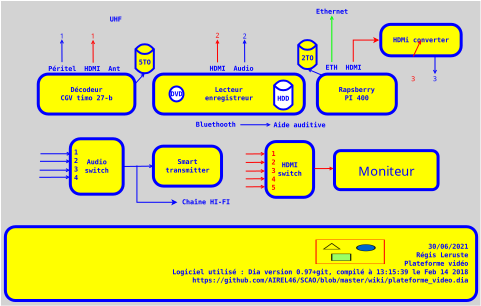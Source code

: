 <?xml version="1.0" encoding="UTF-8"?>
<dia:diagram xmlns:dia="http://www.lysator.liu.se/~alla/dia/">
  <dia:layer name="Arrière-plan" visible="true" connectable="true" active="true">
    <dia:object type="Standard - Box" version="0" id="O0">
      <dia:attribute name="obj_pos">
        <dia:point val="24.15,0.1"/>
      </dia:attribute>
      <dia:attribute name="obj_bb">
        <dia:rectangle val="24.1,0.05;48.071,15.283"/>
      </dia:attribute>
      <dia:attribute name="elem_corner">
        <dia:point val="24.15,0.1"/>
      </dia:attribute>
      <dia:attribute name="elem_width">
        <dia:real val="23.871"/>
      </dia:attribute>
      <dia:attribute name="elem_height">
        <dia:real val="15.133"/>
      </dia:attribute>
      <dia:attribute name="border_color">
        <dia:color val="#d3d3d3ff"/>
      </dia:attribute>
      <dia:attribute name="inner_color">
        <dia:color val="#d3d3d3ff"/>
      </dia:attribute>
      <dia:attribute name="show_background">
        <dia:boolean val="true"/>
      </dia:attribute>
    </dia:object>
    <dia:object type="Flowchart - Box" version="0" id="O1">
      <dia:attribute name="obj_pos">
        <dia:point val="31.732,3.704"/>
      </dia:attribute>
      <dia:attribute name="obj_bb">
        <dia:rectangle val="31.657,3.629;39.34,5.775"/>
      </dia:attribute>
      <dia:attribute name="elem_corner">
        <dia:point val="31.732,3.704"/>
      </dia:attribute>
      <dia:attribute name="elem_width">
        <dia:real val="7.533"/>
      </dia:attribute>
      <dia:attribute name="elem_height">
        <dia:real val="1.997"/>
      </dia:attribute>
      <dia:attribute name="border_width">
        <dia:real val="0.15"/>
      </dia:attribute>
      <dia:attribute name="border_color">
        <dia:color val="#0000ffff"/>
      </dia:attribute>
      <dia:attribute name="inner_color">
        <dia:color val="#ffff00ff"/>
      </dia:attribute>
      <dia:attribute name="show_background">
        <dia:boolean val="true"/>
      </dia:attribute>
      <dia:attribute name="corner_radius">
        <dia:real val="0.5"/>
      </dia:attribute>
      <dia:attribute name="padding">
        <dia:real val="0.5"/>
      </dia:attribute>
      <dia:attribute name="text">
        <dia:composite type="text">
          <dia:attribute name="string">
            <dia:string>#Lecteur
enregistreur#</dia:string>
          </dia:attribute>
          <dia:attribute name="font">
            <dia:font family="monospace" style="80" name="Courier-Bold"/>
          </dia:attribute>
          <dia:attribute name="height">
            <dia:real val="0.423"/>
          </dia:attribute>
          <dia:attribute name="pos">
            <dia:point val="35.498,4.594"/>
          </dia:attribute>
          <dia:attribute name="color">
            <dia:color val="#0000ffff"/>
          </dia:attribute>
          <dia:attribute name="alignment">
            <dia:enum val="1"/>
          </dia:attribute>
        </dia:composite>
      </dia:attribute>
    </dia:object>
    <dia:object type="Flowchart - Box" version="0" id="O2">
      <dia:attribute name="obj_pos">
        <dia:point val="39.92,3.704"/>
      </dia:attribute>
      <dia:attribute name="obj_bb">
        <dia:rectangle val="39.845,3.629;43.94,5.775"/>
      </dia:attribute>
      <dia:attribute name="elem_corner">
        <dia:point val="39.92,3.704"/>
      </dia:attribute>
      <dia:attribute name="elem_width">
        <dia:real val="3.945"/>
      </dia:attribute>
      <dia:attribute name="elem_height">
        <dia:real val="1.997"/>
      </dia:attribute>
      <dia:attribute name="border_width">
        <dia:real val="0.15"/>
      </dia:attribute>
      <dia:attribute name="border_color">
        <dia:color val="#0000ffff"/>
      </dia:attribute>
      <dia:attribute name="inner_color">
        <dia:color val="#ffff00ff"/>
      </dia:attribute>
      <dia:attribute name="show_background">
        <dia:boolean val="true"/>
      </dia:attribute>
      <dia:attribute name="corner_radius">
        <dia:real val="0.5"/>
      </dia:attribute>
      <dia:attribute name="padding">
        <dia:real val="0.5"/>
      </dia:attribute>
      <dia:attribute name="text">
        <dia:composite type="text">
          <dia:attribute name="string">
            <dia:string>#Rapsberry
PI 400#</dia:string>
          </dia:attribute>
          <dia:attribute name="font">
            <dia:font family="monospace" style="80" name="Courier-Bold"/>
          </dia:attribute>
          <dia:attribute name="height">
            <dia:real val="0.423"/>
          </dia:attribute>
          <dia:attribute name="pos">
            <dia:point val="41.893,4.594"/>
          </dia:attribute>
          <dia:attribute name="color">
            <dia:color val="#0000ffff"/>
          </dia:attribute>
          <dia:attribute name="alignment">
            <dia:enum val="1"/>
          </dia:attribute>
        </dia:composite>
      </dia:attribute>
    </dia:object>
    <dia:object type="Flowchart - Box" version="0" id="O3">
      <dia:attribute name="obj_pos">
        <dia:point val="25.963,3.704"/>
      </dia:attribute>
      <dia:attribute name="obj_bb">
        <dia:rectangle val="25.888,3.629;30.869,5.775"/>
      </dia:attribute>
      <dia:attribute name="elem_corner">
        <dia:point val="25.963,3.704"/>
      </dia:attribute>
      <dia:attribute name="elem_width">
        <dia:real val="4.831"/>
      </dia:attribute>
      <dia:attribute name="elem_height">
        <dia:real val="1.997"/>
      </dia:attribute>
      <dia:attribute name="border_width">
        <dia:real val="0.15"/>
      </dia:attribute>
      <dia:attribute name="border_color">
        <dia:color val="#0000ffff"/>
      </dia:attribute>
      <dia:attribute name="inner_color">
        <dia:color val="#ffff00ff"/>
      </dia:attribute>
      <dia:attribute name="show_background">
        <dia:boolean val="true"/>
      </dia:attribute>
      <dia:attribute name="corner_radius">
        <dia:real val="0.5"/>
      </dia:attribute>
      <dia:attribute name="padding">
        <dia:real val="0.5"/>
      </dia:attribute>
      <dia:attribute name="text">
        <dia:composite type="text">
          <dia:attribute name="string">
            <dia:string>#Décodeur
CGV timo 27-b#</dia:string>
          </dia:attribute>
          <dia:attribute name="font">
            <dia:font family="monospace" style="80" name="Courier-Bold"/>
          </dia:attribute>
          <dia:attribute name="height">
            <dia:real val="0.423"/>
          </dia:attribute>
          <dia:attribute name="pos">
            <dia:point val="28.379,4.594"/>
          </dia:attribute>
          <dia:attribute name="color">
            <dia:color val="#0000ffff"/>
          </dia:attribute>
          <dia:attribute name="alignment">
            <dia:enum val="1"/>
          </dia:attribute>
        </dia:composite>
      </dia:attribute>
    </dia:object>
    <dia:object type="Flowchart - Box" version="0" id="O4">
      <dia:attribute name="obj_pos">
        <dia:point val="27.566,6.939"/>
      </dia:attribute>
      <dia:attribute name="obj_bb">
        <dia:rectangle val="27.491,6.864;30.283,9.783"/>
      </dia:attribute>
      <dia:attribute name="elem_corner">
        <dia:point val="27.566,6.939"/>
      </dia:attribute>
      <dia:attribute name="elem_width">
        <dia:real val="2.642"/>
      </dia:attribute>
      <dia:attribute name="elem_height">
        <dia:real val="2.769"/>
      </dia:attribute>
      <dia:attribute name="border_width">
        <dia:real val="0.15"/>
      </dia:attribute>
      <dia:attribute name="border_color">
        <dia:color val="#0000ffff"/>
      </dia:attribute>
      <dia:attribute name="inner_color">
        <dia:color val="#ffff00ff"/>
      </dia:attribute>
      <dia:attribute name="show_background">
        <dia:boolean val="true"/>
      </dia:attribute>
      <dia:attribute name="corner_radius">
        <dia:real val="0.5"/>
      </dia:attribute>
      <dia:attribute name="padding">
        <dia:real val="0.5"/>
      </dia:attribute>
      <dia:attribute name="text">
        <dia:composite type="text">
          <dia:attribute name="string">
            <dia:string>#Audio
switch#</dia:string>
          </dia:attribute>
          <dia:attribute name="font">
            <dia:font family="monospace" style="80" name="Courier-Bold"/>
          </dia:attribute>
          <dia:attribute name="height">
            <dia:real val="0.423"/>
          </dia:attribute>
          <dia:attribute name="pos">
            <dia:point val="28.887,8.215"/>
          </dia:attribute>
          <dia:attribute name="color">
            <dia:color val="#0000ffff"/>
          </dia:attribute>
          <dia:attribute name="alignment">
            <dia:enum val="1"/>
          </dia:attribute>
        </dia:composite>
      </dia:attribute>
    </dia:object>
    <dia:object type="Standard - Text" version="1" id="O5">
      <dia:attribute name="obj_pos">
        <dia:point val="27.753,7.727"/>
      </dia:attribute>
      <dia:attribute name="obj_bb">
        <dia:rectangle val="27.753,7.412;27.958,9.077"/>
      </dia:attribute>
      <dia:attribute name="text">
        <dia:composite type="text">
          <dia:attribute name="string">
            <dia:string>#1
2
3
4#</dia:string>
          </dia:attribute>
          <dia:attribute name="font">
            <dia:font family="monospace" style="80" name="Courier-Bold"/>
          </dia:attribute>
          <dia:attribute name="height">
            <dia:real val="0.423"/>
          </dia:attribute>
          <dia:attribute name="pos">
            <dia:point val="27.753,7.727"/>
          </dia:attribute>
          <dia:attribute name="color">
            <dia:color val="#0000ffff"/>
          </dia:attribute>
          <dia:attribute name="alignment">
            <dia:enum val="0"/>
          </dia:attribute>
        </dia:composite>
      </dia:attribute>
      <dia:attribute name="valign">
        <dia:enum val="3"/>
      </dia:attribute>
    </dia:object>
    <dia:object type="Flowchart - Box" version="0" id="O6">
      <dia:attribute name="obj_pos">
        <dia:point val="37.349,7.079"/>
      </dia:attribute>
      <dia:attribute name="obj_bb">
        <dia:rectangle val="37.273,7.004;39.803,9.941"/>
      </dia:attribute>
      <dia:attribute name="elem_corner">
        <dia:point val="37.349,7.079"/>
      </dia:attribute>
      <dia:attribute name="elem_width">
        <dia:real val="2.38"/>
      </dia:attribute>
      <dia:attribute name="elem_height">
        <dia:real val="2.787"/>
      </dia:attribute>
      <dia:attribute name="border_width">
        <dia:real val="0.15"/>
      </dia:attribute>
      <dia:attribute name="border_color">
        <dia:color val="#0000ffff"/>
      </dia:attribute>
      <dia:attribute name="inner_color">
        <dia:color val="#ffff00ff"/>
      </dia:attribute>
      <dia:attribute name="show_background">
        <dia:boolean val="true"/>
      </dia:attribute>
      <dia:attribute name="corner_radius">
        <dia:real val="0.5"/>
      </dia:attribute>
      <dia:attribute name="padding">
        <dia:real val="0.5"/>
      </dia:attribute>
      <dia:attribute name="text">
        <dia:composite type="text">
          <dia:attribute name="string">
            <dia:string>#HDMI
switch#</dia:string>
          </dia:attribute>
          <dia:attribute name="font">
            <dia:font family="monospace" style="80" name="Courier-Bold"/>
          </dia:attribute>
          <dia:attribute name="height">
            <dia:real val="0.423"/>
          </dia:attribute>
          <dia:attribute name="pos">
            <dia:point val="38.538,8.364"/>
          </dia:attribute>
          <dia:attribute name="color">
            <dia:color val="#0000ffff"/>
          </dia:attribute>
          <dia:attribute name="alignment">
            <dia:enum val="1"/>
          </dia:attribute>
        </dia:composite>
      </dia:attribute>
    </dia:object>
    <dia:object type="Standard - Line" version="0" id="O7">
      <dia:attribute name="obj_pos">
        <dia:point val="36.337,8.122"/>
      </dia:attribute>
      <dia:attribute name="obj_bb">
        <dia:rectangle val="36.312,8.003;37.323,8.234"/>
      </dia:attribute>
      <dia:attribute name="conn_endpoints">
        <dia:point val="36.337,8.122"/>
        <dia:point val="37.298,8.117"/>
      </dia:attribute>
      <dia:attribute name="numcp">
        <dia:int val="1"/>
      </dia:attribute>
      <dia:attribute name="line_color">
        <dia:color val="#ff0000ff"/>
      </dia:attribute>
      <dia:attribute name="line_width">
        <dia:real val="0.05"/>
      </dia:attribute>
      <dia:attribute name="end_arrow">
        <dia:enum val="1"/>
      </dia:attribute>
      <dia:attribute name="end_arrow_length">
        <dia:real val="0.15"/>
      </dia:attribute>
      <dia:attribute name="end_arrow_width">
        <dia:real val="0.15"/>
      </dia:attribute>
    </dia:object>
    <dia:object type="Standard - Text" version="1" id="O8">
      <dia:attribute name="obj_pos">
        <dia:point val="37.624,7.8"/>
      </dia:attribute>
      <dia:attribute name="obj_bb">
        <dia:rectangle val="37.624,7.485;37.829,9.573"/>
      </dia:attribute>
      <dia:attribute name="text">
        <dia:composite type="text">
          <dia:attribute name="string">
            <dia:string>#1
2
3
4
5#</dia:string>
          </dia:attribute>
          <dia:attribute name="font">
            <dia:font family="monospace" style="80" name="Courier-Bold"/>
          </dia:attribute>
          <dia:attribute name="height">
            <dia:real val="0.423"/>
          </dia:attribute>
          <dia:attribute name="pos">
            <dia:point val="37.624,7.8"/>
          </dia:attribute>
          <dia:attribute name="color">
            <dia:color val="#ff0000ff"/>
          </dia:attribute>
          <dia:attribute name="alignment">
            <dia:enum val="0"/>
          </dia:attribute>
        </dia:composite>
      </dia:attribute>
      <dia:attribute name="valign">
        <dia:enum val="3"/>
      </dia:attribute>
    </dia:object>
    <dia:object type="Flowchart - Magnetic Disk" version="1" id="O9">
      <dia:attribute name="obj_pos">
        <dia:point val="30.827,2.215"/>
      </dia:attribute>
      <dia:attribute name="obj_bb">
        <dia:rectangle val="30.727,2.115;31.842,3.762"/>
      </dia:attribute>
      <dia:attribute name="meta">
        <dia:composite type="dict"/>
      </dia:attribute>
      <dia:attribute name="elem_corner">
        <dia:point val="30.827,2.215"/>
      </dia:attribute>
      <dia:attribute name="elem_width">
        <dia:real val="0.915"/>
      </dia:attribute>
      <dia:attribute name="elem_height">
        <dia:real val="1.447"/>
      </dia:attribute>
      <dia:attribute name="line_width">
        <dia:real val="0.1"/>
      </dia:attribute>
      <dia:attribute name="line_colour">
        <dia:color val="#0000ffff"/>
      </dia:attribute>
      <dia:attribute name="fill_colour">
        <dia:color val="#ffff00ff"/>
      </dia:attribute>
      <dia:attribute name="show_background">
        <dia:boolean val="true"/>
      </dia:attribute>
      <dia:attribute name="line_style">
        <dia:enum val="0"/>
        <dia:real val="1"/>
      </dia:attribute>
      <dia:attribute name="padding">
        <dia:real val="0.1"/>
      </dia:attribute>
      <dia:attribute name="text">
        <dia:composite type="text">
          <dia:attribute name="string">
            <dia:string>#5TO#</dia:string>
          </dia:attribute>
          <dia:attribute name="font">
            <dia:font family="monospace" style="80" name="Courier-Bold"/>
          </dia:attribute>
          <dia:attribute name="height">
            <dia:real val="0.423"/>
          </dia:attribute>
          <dia:attribute name="pos">
            <dia:point val="31.284,3.165"/>
          </dia:attribute>
          <dia:attribute name="color">
            <dia:color val="#0000ffff"/>
          </dia:attribute>
          <dia:attribute name="alignment">
            <dia:enum val="1"/>
          </dia:attribute>
        </dia:composite>
      </dia:attribute>
      <dia:attribute name="text_fitting">
        <dia:enum val="1"/>
      </dia:attribute>
      <dia:attribute name="flip_horizontal">
        <dia:boolean val="false"/>
      </dia:attribute>
      <dia:attribute name="flip_vertical">
        <dia:boolean val="false"/>
      </dia:attribute>
      <dia:attribute name="subscale">
        <dia:real val="1"/>
      </dia:attribute>
    </dia:object>
    <dia:object type="Standard - Line" version="0" id="O10">
      <dia:attribute name="obj_pos">
        <dia:point val="36.337,7.699"/>
      </dia:attribute>
      <dia:attribute name="obj_bb">
        <dia:rectangle val="36.312,7.579;37.323,7.81"/>
      </dia:attribute>
      <dia:attribute name="conn_endpoints">
        <dia:point val="36.337,7.699"/>
        <dia:point val="37.298,7.693"/>
      </dia:attribute>
      <dia:attribute name="numcp">
        <dia:int val="1"/>
      </dia:attribute>
      <dia:attribute name="line_color">
        <dia:color val="#ff0000ff"/>
      </dia:attribute>
      <dia:attribute name="line_width">
        <dia:real val="0.05"/>
      </dia:attribute>
      <dia:attribute name="end_arrow">
        <dia:enum val="1"/>
      </dia:attribute>
      <dia:attribute name="end_arrow_length">
        <dia:real val="0.15"/>
      </dia:attribute>
      <dia:attribute name="end_arrow_width">
        <dia:real val="0.15"/>
      </dia:attribute>
    </dia:object>
    <dia:object type="Standard - Line" version="0" id="O11">
      <dia:attribute name="obj_pos">
        <dia:point val="36.337,8.556"/>
      </dia:attribute>
      <dia:attribute name="obj_bb">
        <dia:rectangle val="36.312,8.437;37.323,8.668"/>
      </dia:attribute>
      <dia:attribute name="conn_endpoints">
        <dia:point val="36.337,8.556"/>
        <dia:point val="37.298,8.551"/>
      </dia:attribute>
      <dia:attribute name="numcp">
        <dia:int val="1"/>
      </dia:attribute>
      <dia:attribute name="line_color">
        <dia:color val="#ff0000ff"/>
      </dia:attribute>
      <dia:attribute name="line_width">
        <dia:real val="0.05"/>
      </dia:attribute>
      <dia:attribute name="end_arrow">
        <dia:enum val="1"/>
      </dia:attribute>
      <dia:attribute name="end_arrow_length">
        <dia:real val="0.15"/>
      </dia:attribute>
      <dia:attribute name="end_arrow_width">
        <dia:real val="0.15"/>
      </dia:attribute>
    </dia:object>
    <dia:object type="Standard - Line" version="0" id="O12">
      <dia:attribute name="obj_pos">
        <dia:point val="36.337,8.942"/>
      </dia:attribute>
      <dia:attribute name="obj_bb">
        <dia:rectangle val="36.312,8.823;37.323,9.054"/>
      </dia:attribute>
      <dia:attribute name="conn_endpoints">
        <dia:point val="36.337,8.942"/>
        <dia:point val="37.298,8.937"/>
      </dia:attribute>
      <dia:attribute name="numcp">
        <dia:int val="1"/>
      </dia:attribute>
      <dia:attribute name="line_color">
        <dia:color val="#ff0000ff"/>
      </dia:attribute>
      <dia:attribute name="line_width">
        <dia:real val="0.05"/>
      </dia:attribute>
      <dia:attribute name="end_arrow">
        <dia:enum val="1"/>
      </dia:attribute>
      <dia:attribute name="end_arrow_length">
        <dia:real val="0.15"/>
      </dia:attribute>
      <dia:attribute name="end_arrow_width">
        <dia:real val="0.15"/>
      </dia:attribute>
    </dia:object>
    <dia:object type="Standard - Line" version="0" id="O13">
      <dia:attribute name="obj_pos">
        <dia:point val="36.337,9.342"/>
      </dia:attribute>
      <dia:attribute name="obj_bb">
        <dia:rectangle val="36.312,9.223;37.323,9.454"/>
      </dia:attribute>
      <dia:attribute name="conn_endpoints">
        <dia:point val="36.337,9.342"/>
        <dia:point val="37.298,9.337"/>
      </dia:attribute>
      <dia:attribute name="numcp">
        <dia:int val="1"/>
      </dia:attribute>
      <dia:attribute name="line_color">
        <dia:color val="#ff0000ff"/>
      </dia:attribute>
      <dia:attribute name="line_width">
        <dia:real val="0.05"/>
      </dia:attribute>
      <dia:attribute name="end_arrow">
        <dia:enum val="1"/>
      </dia:attribute>
      <dia:attribute name="end_arrow_length">
        <dia:real val="0.15"/>
      </dia:attribute>
      <dia:attribute name="end_arrow_width">
        <dia:real val="0.15"/>
      </dia:attribute>
    </dia:object>
    <dia:object type="Standard - Text" version="1" id="O14">
      <dia:attribute name="obj_pos">
        <dia:point val="26.464,3.549"/>
      </dia:attribute>
      <dia:attribute name="obj_bb">
        <dia:rectangle val="26.464,3.234;30.154,3.629"/>
      </dia:attribute>
      <dia:attribute name="text">
        <dia:composite type="text">
          <dia:attribute name="string">
            <dia:string>#Péritel  HDMI  Ant#</dia:string>
          </dia:attribute>
          <dia:attribute name="font">
            <dia:font family="monospace" style="80" name="Courier-Bold"/>
          </dia:attribute>
          <dia:attribute name="height">
            <dia:real val="0.423"/>
          </dia:attribute>
          <dia:attribute name="pos">
            <dia:point val="26.464,3.549"/>
          </dia:attribute>
          <dia:attribute name="color">
            <dia:color val="#0000ffff"/>
          </dia:attribute>
          <dia:attribute name="alignment">
            <dia:enum val="0"/>
          </dia:attribute>
        </dia:composite>
      </dia:attribute>
      <dia:attribute name="valign">
        <dia:enum val="3"/>
      </dia:attribute>
    </dia:object>
    <dia:object type="Electronic - antenna" version="1" id="O15">
      <dia:attribute name="obj_pos">
        <dia:point val="29.378,1.262"/>
      </dia:attribute>
      <dia:attribute name="obj_bb">
        <dia:rectangle val="29.336,1.234;30.308,3.262"/>
      </dia:attribute>
      <dia:attribute name="meta">
        <dia:composite type="dict"/>
      </dia:attribute>
      <dia:attribute name="elem_corner">
        <dia:point val="29.378,1.262"/>
      </dia:attribute>
      <dia:attribute name="elem_width">
        <dia:real val="0.889"/>
      </dia:attribute>
      <dia:attribute name="elem_height">
        <dia:real val="2.0"/>
      </dia:attribute>
      <dia:attribute name="line_width">
        <dia:real val="0.05"/>
      </dia:attribute>
      <dia:attribute name="line_colour">
        <dia:color val="#0000ffff"/>
      </dia:attribute>
      <dia:attribute name="fill_colour">
        <dia:color val="#ffffffff"/>
      </dia:attribute>
      <dia:attribute name="show_background">
        <dia:boolean val="true"/>
      </dia:attribute>
      <dia:attribute name="line_style">
        <dia:enum val="0"/>
        <dia:real val="1"/>
      </dia:attribute>
      <dia:attribute name="flip_horizontal">
        <dia:boolean val="false"/>
      </dia:attribute>
      <dia:attribute name="flip_vertical">
        <dia:boolean val="false"/>
      </dia:attribute>
      <dia:attribute name="subscale">
        <dia:real val="1"/>
      </dia:attribute>
    </dia:object>
    <dia:object type="Standard - Line" version="0" id="O16">
      <dia:attribute name="obj_pos">
        <dia:point val="28.708,3.134"/>
      </dia:attribute>
      <dia:attribute name="obj_bb">
        <dia:rectangle val="28.588,1.966;28.819,3.159"/>
      </dia:attribute>
      <dia:attribute name="conn_endpoints">
        <dia:point val="28.708,3.134"/>
        <dia:point val="28.702,1.991"/>
      </dia:attribute>
      <dia:attribute name="numcp">
        <dia:int val="1"/>
      </dia:attribute>
      <dia:attribute name="line_color">
        <dia:color val="#ff0000ff"/>
      </dia:attribute>
      <dia:attribute name="line_width">
        <dia:real val="0.05"/>
      </dia:attribute>
      <dia:attribute name="end_arrow">
        <dia:enum val="1"/>
      </dia:attribute>
      <dia:attribute name="end_arrow_length">
        <dia:real val="0.15"/>
      </dia:attribute>
      <dia:attribute name="end_arrow_width">
        <dia:real val="0.15"/>
      </dia:attribute>
    </dia:object>
    <dia:object type="Standard - Line" version="0" id="O17">
      <dia:attribute name="obj_pos">
        <dia:point val="27.15,3.106"/>
      </dia:attribute>
      <dia:attribute name="obj_bb">
        <dia:rectangle val="27.03,1.937;27.261,3.131"/>
      </dia:attribute>
      <dia:attribute name="conn_endpoints">
        <dia:point val="27.15,3.106"/>
        <dia:point val="27.144,1.962"/>
      </dia:attribute>
      <dia:attribute name="numcp">
        <dia:int val="1"/>
      </dia:attribute>
      <dia:attribute name="line_color">
        <dia:color val="#0000ffff"/>
      </dia:attribute>
      <dia:attribute name="line_width">
        <dia:real val="0.05"/>
      </dia:attribute>
      <dia:attribute name="end_arrow">
        <dia:enum val="1"/>
      </dia:attribute>
      <dia:attribute name="end_arrow_length">
        <dia:real val="0.15"/>
      </dia:attribute>
      <dia:attribute name="end_arrow_width">
        <dia:real val="0.15"/>
      </dia:attribute>
    </dia:object>
    <dia:object type="Standard - Text" version="1" id="O18">
      <dia:attribute name="obj_pos">
        <dia:point val="27.05,1.92"/>
      </dia:attribute>
      <dia:attribute name="obj_bb">
        <dia:rectangle val="27.05,1.605;27.265,2"/>
      </dia:attribute>
      <dia:attribute name="text">
        <dia:composite type="text">
          <dia:attribute name="string">
            <dia:string>#1#</dia:string>
          </dia:attribute>
          <dia:attribute name="font">
            <dia:font family="sans" style="0" name="Helvetica"/>
          </dia:attribute>
          <dia:attribute name="height">
            <dia:real val="0.423"/>
          </dia:attribute>
          <dia:attribute name="pos">
            <dia:point val="27.05,1.92"/>
          </dia:attribute>
          <dia:attribute name="color">
            <dia:color val="#0000ffff"/>
          </dia:attribute>
          <dia:attribute name="alignment">
            <dia:enum val="0"/>
          </dia:attribute>
        </dia:composite>
      </dia:attribute>
      <dia:attribute name="valign">
        <dia:enum val="3"/>
      </dia:attribute>
    </dia:object>
    <dia:object type="Standard - Text" version="1" id="O19">
      <dia:attribute name="obj_pos">
        <dia:point val="28.602,1.92"/>
      </dia:attribute>
      <dia:attribute name="obj_bb">
        <dia:rectangle val="28.602,1.605;28.817,2"/>
      </dia:attribute>
      <dia:attribute name="text">
        <dia:composite type="text">
          <dia:attribute name="string">
            <dia:string>#1#</dia:string>
          </dia:attribute>
          <dia:attribute name="font">
            <dia:font family="sans" style="0" name="Helvetica"/>
          </dia:attribute>
          <dia:attribute name="height">
            <dia:real val="0.423"/>
          </dia:attribute>
          <dia:attribute name="pos">
            <dia:point val="28.602,1.92"/>
          </dia:attribute>
          <dia:attribute name="color">
            <dia:color val="#ff0000ff"/>
          </dia:attribute>
          <dia:attribute name="alignment">
            <dia:enum val="0"/>
          </dia:attribute>
        </dia:composite>
      </dia:attribute>
      <dia:attribute name="valign">
        <dia:enum val="3"/>
      </dia:attribute>
    </dia:object>
    <dia:object type="Standard - Line" version="0" id="O20">
      <dia:attribute name="obj_pos">
        <dia:point val="30.794,4.203"/>
      </dia:attribute>
      <dia:attribute name="obj_bb">
        <dia:rectangle val="30.759,3.626;31.32,4.238"/>
      </dia:attribute>
      <dia:attribute name="conn_endpoints">
        <dia:point val="30.794,4.203"/>
        <dia:point val="31.284,3.662"/>
      </dia:attribute>
      <dia:attribute name="numcp">
        <dia:int val="1"/>
      </dia:attribute>
      <dia:attribute name="line_color">
        <dia:color val="#0000ffff"/>
      </dia:attribute>
      <dia:attribute name="line_width">
        <dia:real val="0.05"/>
      </dia:attribute>
      <dia:attribute name="end_arrow">
        <dia:enum val="1"/>
      </dia:attribute>
      <dia:attribute name="end_arrow_length">
        <dia:real val="0.15"/>
      </dia:attribute>
      <dia:attribute name="end_arrow_width">
        <dia:real val="0.15"/>
      </dia:attribute>
      <dia:connections>
        <dia:connection handle="0" to="O3" connection="6"/>
        <dia:connection handle="1" to="O9" connection="14"/>
      </dia:connections>
    </dia:object>
    <dia:object type="Standard - Text" version="1" id="O21">
      <dia:attribute name="obj_pos">
        <dia:point val="34.527,3.534"/>
      </dia:attribute>
      <dia:attribute name="obj_bb">
        <dia:rectangle val="34.527,3.219;36.782,3.614"/>
      </dia:attribute>
      <dia:attribute name="text">
        <dia:composite type="text">
          <dia:attribute name="string">
            <dia:string>#HDMI  Audio#</dia:string>
          </dia:attribute>
          <dia:attribute name="font">
            <dia:font family="monospace" style="80" name="Courier-Bold"/>
          </dia:attribute>
          <dia:attribute name="height">
            <dia:real val="0.423"/>
          </dia:attribute>
          <dia:attribute name="pos">
            <dia:point val="34.527,3.534"/>
          </dia:attribute>
          <dia:attribute name="color">
            <dia:color val="#0000ffff"/>
          </dia:attribute>
          <dia:attribute name="alignment">
            <dia:enum val="0"/>
          </dia:attribute>
        </dia:composite>
      </dia:attribute>
      <dia:attribute name="valign">
        <dia:enum val="3"/>
      </dia:attribute>
    </dia:object>
    <dia:object type="Standard - Line" version="0" id="O22">
      <dia:attribute name="obj_pos">
        <dia:point val="34.927,3.117"/>
      </dia:attribute>
      <dia:attribute name="obj_bb">
        <dia:rectangle val="34.807,1.948;35.038,3.142"/>
      </dia:attribute>
      <dia:attribute name="conn_endpoints">
        <dia:point val="34.927,3.117"/>
        <dia:point val="34.921,1.973"/>
      </dia:attribute>
      <dia:attribute name="numcp">
        <dia:int val="1"/>
      </dia:attribute>
      <dia:attribute name="line_color">
        <dia:color val="#ff0000ff"/>
      </dia:attribute>
      <dia:attribute name="line_width">
        <dia:real val="0.05"/>
      </dia:attribute>
      <dia:attribute name="end_arrow">
        <dia:enum val="1"/>
      </dia:attribute>
      <dia:attribute name="end_arrow_length">
        <dia:real val="0.15"/>
      </dia:attribute>
      <dia:attribute name="end_arrow_width">
        <dia:real val="0.15"/>
      </dia:attribute>
    </dia:object>
    <dia:object type="Standard - Line" version="0" id="O23">
      <dia:attribute name="obj_pos">
        <dia:point val="36.285,3.117"/>
      </dia:attribute>
      <dia:attribute name="obj_bb">
        <dia:rectangle val="36.165,1.948;36.396,3.142"/>
      </dia:attribute>
      <dia:attribute name="conn_endpoints">
        <dia:point val="36.285,3.117"/>
        <dia:point val="36.279,1.973"/>
      </dia:attribute>
      <dia:attribute name="numcp">
        <dia:int val="1"/>
      </dia:attribute>
      <dia:attribute name="line_color">
        <dia:color val="#0000ffff"/>
      </dia:attribute>
      <dia:attribute name="line_width">
        <dia:real val="0.05"/>
      </dia:attribute>
      <dia:attribute name="end_arrow">
        <dia:enum val="1"/>
      </dia:attribute>
      <dia:attribute name="end_arrow_length">
        <dia:real val="0.15"/>
      </dia:attribute>
      <dia:attribute name="end_arrow_width">
        <dia:real val="0.15"/>
      </dia:attribute>
    </dia:object>
    <dia:object type="Standard - Text" version="1" id="O24">
      <dia:attribute name="obj_pos">
        <dia:point val="34.827,1.891"/>
      </dia:attribute>
      <dia:attribute name="obj_bb">
        <dia:rectangle val="34.827,1.576;35.042,1.971"/>
      </dia:attribute>
      <dia:attribute name="text">
        <dia:composite type="text">
          <dia:attribute name="string">
            <dia:string>#2#</dia:string>
          </dia:attribute>
          <dia:attribute name="font">
            <dia:font family="sans" style="0" name="Helvetica"/>
          </dia:attribute>
          <dia:attribute name="height">
            <dia:real val="0.423"/>
          </dia:attribute>
          <dia:attribute name="pos">
            <dia:point val="34.827,1.891"/>
          </dia:attribute>
          <dia:attribute name="color">
            <dia:color val="#ff0000ff"/>
          </dia:attribute>
          <dia:attribute name="alignment">
            <dia:enum val="0"/>
          </dia:attribute>
        </dia:composite>
      </dia:attribute>
      <dia:attribute name="valign">
        <dia:enum val="3"/>
      </dia:attribute>
    </dia:object>
    <dia:object type="Standard - Text" version="1" id="O25">
      <dia:attribute name="obj_pos">
        <dia:point val="36.185,1.919"/>
      </dia:attribute>
      <dia:attribute name="obj_bb">
        <dia:rectangle val="36.185,1.604;36.4,1.999"/>
      </dia:attribute>
      <dia:attribute name="text">
        <dia:composite type="text">
          <dia:attribute name="string">
            <dia:string>#2#</dia:string>
          </dia:attribute>
          <dia:attribute name="font">
            <dia:font family="sans" style="0" name="Helvetica"/>
          </dia:attribute>
          <dia:attribute name="height">
            <dia:real val="0.423"/>
          </dia:attribute>
          <dia:attribute name="pos">
            <dia:point val="36.185,1.919"/>
          </dia:attribute>
          <dia:attribute name="color">
            <dia:color val="#0000ffff"/>
          </dia:attribute>
          <dia:attribute name="alignment">
            <dia:enum val="0"/>
          </dia:attribute>
        </dia:composite>
      </dia:attribute>
      <dia:attribute name="valign">
        <dia:enum val="3"/>
      </dia:attribute>
    </dia:object>
    <dia:object type="Standard - Text" version="1" id="O26">
      <dia:attribute name="obj_pos">
        <dia:point val="40.321,3.492"/>
      </dia:attribute>
      <dia:attribute name="obj_bb">
        <dia:rectangle val="40.321,3.177;42.166,3.572"/>
      </dia:attribute>
      <dia:attribute name="text">
        <dia:composite type="text">
          <dia:attribute name="string">
            <dia:string>#ETH  HDMI#</dia:string>
          </dia:attribute>
          <dia:attribute name="font">
            <dia:font family="monospace" style="80" name="Courier-Bold"/>
          </dia:attribute>
          <dia:attribute name="height">
            <dia:real val="0.423"/>
          </dia:attribute>
          <dia:attribute name="pos">
            <dia:point val="40.321,3.492"/>
          </dia:attribute>
          <dia:attribute name="color">
            <dia:color val="#0000ffff"/>
          </dia:attribute>
          <dia:attribute name="alignment">
            <dia:enum val="0"/>
          </dia:attribute>
        </dia:composite>
      </dia:attribute>
      <dia:attribute name="valign">
        <dia:enum val="3"/>
      </dia:attribute>
    </dia:object>
    <dia:object type="Flowchart - Box" version="0" id="O27">
      <dia:attribute name="obj_pos">
        <dia:point val="43.088,1.217"/>
      </dia:attribute>
      <dia:attribute name="obj_bb">
        <dia:rectangle val="43.013,1.142;47.183,2.866"/>
      </dia:attribute>
      <dia:attribute name="elem_corner">
        <dia:point val="43.088,1.217"/>
      </dia:attribute>
      <dia:attribute name="elem_width">
        <dia:real val="4.02"/>
      </dia:attribute>
      <dia:attribute name="elem_height">
        <dia:real val="1.573"/>
      </dia:attribute>
      <dia:attribute name="border_width">
        <dia:real val="0.15"/>
      </dia:attribute>
      <dia:attribute name="border_color">
        <dia:color val="#0000ffff"/>
      </dia:attribute>
      <dia:attribute name="inner_color">
        <dia:color val="#ffff00ff"/>
      </dia:attribute>
      <dia:attribute name="show_background">
        <dia:boolean val="true"/>
      </dia:attribute>
      <dia:attribute name="corner_radius">
        <dia:real val="0.5"/>
      </dia:attribute>
      <dia:attribute name="padding">
        <dia:real val="0.5"/>
      </dia:attribute>
      <dia:attribute name="text">
        <dia:composite type="text">
          <dia:attribute name="string">
            <dia:string>#HDMi converter#</dia:string>
          </dia:attribute>
          <dia:attribute name="font">
            <dia:font family="monospace" style="80" name="Courier-Bold"/>
          </dia:attribute>
          <dia:attribute name="height">
            <dia:real val="0.423"/>
          </dia:attribute>
          <dia:attribute name="pos">
            <dia:point val="45.098,2.107"/>
          </dia:attribute>
          <dia:attribute name="color">
            <dia:color val="#0000ffff"/>
          </dia:attribute>
          <dia:attribute name="alignment">
            <dia:enum val="1"/>
          </dia:attribute>
        </dia:composite>
      </dia:attribute>
    </dia:object>
    <dia:object type="Flowchart - Magnetic Disk" version="1" id="O28">
      <dia:attribute name="obj_pos">
        <dia:point val="38.963,2.005"/>
      </dia:attribute>
      <dia:attribute name="obj_bb">
        <dia:rectangle val="38.863,1.905;39.978,3.552"/>
      </dia:attribute>
      <dia:attribute name="meta">
        <dia:composite type="dict"/>
      </dia:attribute>
      <dia:attribute name="elem_corner">
        <dia:point val="38.963,2.005"/>
      </dia:attribute>
      <dia:attribute name="elem_width">
        <dia:real val="0.915"/>
      </dia:attribute>
      <dia:attribute name="elem_height">
        <dia:real val="1.447"/>
      </dia:attribute>
      <dia:attribute name="line_width">
        <dia:real val="0.1"/>
      </dia:attribute>
      <dia:attribute name="line_colour">
        <dia:color val="#0000ffff"/>
      </dia:attribute>
      <dia:attribute name="fill_colour">
        <dia:color val="#ffff00ff"/>
      </dia:attribute>
      <dia:attribute name="show_background">
        <dia:boolean val="true"/>
      </dia:attribute>
      <dia:attribute name="line_style">
        <dia:enum val="0"/>
        <dia:real val="1"/>
      </dia:attribute>
      <dia:attribute name="padding">
        <dia:real val="0.1"/>
      </dia:attribute>
      <dia:attribute name="text">
        <dia:composite type="text">
          <dia:attribute name="string">
            <dia:string>#2TO#</dia:string>
          </dia:attribute>
          <dia:attribute name="font">
            <dia:font family="monospace" style="80" name="Courier-Bold"/>
          </dia:attribute>
          <dia:attribute name="height">
            <dia:real val="0.423"/>
          </dia:attribute>
          <dia:attribute name="pos">
            <dia:point val="39.421,2.955"/>
          </dia:attribute>
          <dia:attribute name="color">
            <dia:color val="#0000ffff"/>
          </dia:attribute>
          <dia:attribute name="alignment">
            <dia:enum val="1"/>
          </dia:attribute>
        </dia:composite>
      </dia:attribute>
      <dia:attribute name="text_fitting">
        <dia:enum val="1"/>
      </dia:attribute>
      <dia:attribute name="flip_horizontal">
        <dia:boolean val="false"/>
      </dia:attribute>
      <dia:attribute name="flip_vertical">
        <dia:boolean val="false"/>
      </dia:attribute>
      <dia:attribute name="subscale">
        <dia:real val="1"/>
      </dia:attribute>
    </dia:object>
    <dia:object type="Standard - Line" version="0" id="O29">
      <dia:attribute name="obj_pos">
        <dia:point val="40.155,3.763"/>
      </dia:attribute>
      <dia:attribute name="obj_bb">
        <dia:rectangle val="39.388,3.419;40.188,3.796"/>
      </dia:attribute>
      <dia:attribute name="conn_endpoints">
        <dia:point val="40.155,3.763"/>
        <dia:point val="39.421,3.452"/>
      </dia:attribute>
      <dia:attribute name="numcp">
        <dia:int val="1"/>
      </dia:attribute>
      <dia:attribute name="line_color">
        <dia:color val="#0000ffff"/>
      </dia:attribute>
      <dia:attribute name="line_width">
        <dia:real val="0.05"/>
      </dia:attribute>
      <dia:attribute name="end_arrow">
        <dia:enum val="1"/>
      </dia:attribute>
      <dia:attribute name="end_arrow_length">
        <dia:real val="0.15"/>
      </dia:attribute>
      <dia:attribute name="end_arrow_width">
        <dia:real val="0.15"/>
      </dia:attribute>
      <dia:connections>
        <dia:connection handle="1" to="O28" connection="14"/>
      </dia:connections>
    </dia:object>
    <dia:object type="Standard - ZigZagLine" version="1" id="O30">
      <dia:attribute name="obj_pos">
        <dia:point val="41.713,3.091"/>
      </dia:attribute>
      <dia:attribute name="obj_bb">
        <dia:rectangle val="41.688,1.848;43.039,3.116"/>
      </dia:attribute>
      <dia:attribute name="orth_points">
        <dia:point val="41.713,3.091"/>
        <dia:point val="41.713,3.048"/>
        <dia:point val="41.713,3.048"/>
        <dia:point val="41.713,2.004"/>
        <dia:point val="43.014,2.004"/>
      </dia:attribute>
      <dia:attribute name="orth_orient">
        <dia:enum val="1"/>
        <dia:enum val="0"/>
        <dia:enum val="1"/>
        <dia:enum val="0"/>
      </dia:attribute>
      <dia:attribute name="autorouting">
        <dia:boolean val="false"/>
      </dia:attribute>
      <dia:attribute name="line_color">
        <dia:color val="#ff0000ff"/>
      </dia:attribute>
      <dia:attribute name="line_width">
        <dia:real val="0.05"/>
      </dia:attribute>
      <dia:attribute name="end_arrow">
        <dia:enum val="22"/>
      </dia:attribute>
      <dia:attribute name="end_arrow_length">
        <dia:real val="0.2"/>
      </dia:attribute>
      <dia:attribute name="end_arrow_width">
        <dia:real val="0.2"/>
      </dia:attribute>
      <dia:connections>
        <dia:connection handle="1" to="O27" connection="16"/>
      </dia:connections>
    </dia:object>
    <dia:object type="Standard - Line" version="0" id="O31">
      <dia:attribute name="obj_pos">
        <dia:point val="44.714,2.82"/>
      </dia:attribute>
      <dia:attribute name="obj_bb">
        <dia:rectangle val="44.595,2.795;44.825,3.731"/>
      </dia:attribute>
      <dia:attribute name="conn_endpoints">
        <dia:point val="44.714,2.82"/>
        <dia:point val="44.709,3.706"/>
      </dia:attribute>
      <dia:attribute name="numcp">
        <dia:int val="1"/>
      </dia:attribute>
      <dia:attribute name="line_color">
        <dia:color val="#ff0000ff"/>
      </dia:attribute>
      <dia:attribute name="line_width">
        <dia:real val="0.05"/>
      </dia:attribute>
      <dia:attribute name="end_arrow">
        <dia:enum val="1"/>
      </dia:attribute>
      <dia:attribute name="end_arrow_length">
        <dia:real val="0.15"/>
      </dia:attribute>
      <dia:attribute name="end_arrow_width">
        <dia:real val="0.15"/>
      </dia:attribute>
    </dia:object>
    <dia:object type="Standard - Line" version="0" id="O32">
      <dia:attribute name="obj_pos">
        <dia:point val="45.8,2.805"/>
      </dia:attribute>
      <dia:attribute name="obj_bb">
        <dia:rectangle val="45.685,2.78;45.916,3.731"/>
      </dia:attribute>
      <dia:attribute name="conn_endpoints">
        <dia:point val="45.8,2.805"/>
        <dia:point val="45.8,3.706"/>
      </dia:attribute>
      <dia:attribute name="numcp">
        <dia:int val="1"/>
      </dia:attribute>
      <dia:attribute name="line_color">
        <dia:color val="#0000ffff"/>
      </dia:attribute>
      <dia:attribute name="line_width">
        <dia:real val="0.05"/>
      </dia:attribute>
      <dia:attribute name="end_arrow">
        <dia:enum val="1"/>
      </dia:attribute>
      <dia:attribute name="end_arrow_length">
        <dia:real val="0.15"/>
      </dia:attribute>
      <dia:attribute name="end_arrow_width">
        <dia:real val="0.15"/>
      </dia:attribute>
    </dia:object>
    <dia:object type="Standard - Text" version="1" id="O33">
      <dia:attribute name="obj_pos">
        <dia:point val="45.7,4.063"/>
      </dia:attribute>
      <dia:attribute name="obj_bb">
        <dia:rectangle val="45.7,3.748;45.915,4.143"/>
      </dia:attribute>
      <dia:attribute name="text">
        <dia:composite type="text">
          <dia:attribute name="string">
            <dia:string>#3#</dia:string>
          </dia:attribute>
          <dia:attribute name="font">
            <dia:font family="sans" style="0" name="Helvetica"/>
          </dia:attribute>
          <dia:attribute name="height">
            <dia:real val="0.423"/>
          </dia:attribute>
          <dia:attribute name="pos">
            <dia:point val="45.7,4.063"/>
          </dia:attribute>
          <dia:attribute name="color">
            <dia:color val="#0000ffff"/>
          </dia:attribute>
          <dia:attribute name="alignment">
            <dia:enum val="0"/>
          </dia:attribute>
        </dia:composite>
      </dia:attribute>
      <dia:attribute name="valign">
        <dia:enum val="3"/>
      </dia:attribute>
    </dia:object>
    <dia:object type="Standard - Text" version="1" id="O34">
      <dia:attribute name="obj_pos">
        <dia:point val="44.608,4.063"/>
      </dia:attribute>
      <dia:attribute name="obj_bb">
        <dia:rectangle val="44.608,3.748;44.824,4.143"/>
      </dia:attribute>
      <dia:attribute name="text">
        <dia:composite type="text">
          <dia:attribute name="string">
            <dia:string>#3#</dia:string>
          </dia:attribute>
          <dia:attribute name="font">
            <dia:font family="sans" style="0" name="Helvetica"/>
          </dia:attribute>
          <dia:attribute name="height">
            <dia:real val="0.423"/>
          </dia:attribute>
          <dia:attribute name="pos">
            <dia:point val="44.608,4.063"/>
          </dia:attribute>
          <dia:attribute name="color">
            <dia:color val="#ff0000ff"/>
          </dia:attribute>
          <dia:attribute name="alignment">
            <dia:enum val="0"/>
          </dia:attribute>
        </dia:composite>
      </dia:attribute>
      <dia:attribute name="valign">
        <dia:enum val="3"/>
      </dia:attribute>
    </dia:object>
    <dia:object type="Standard - Text" version="1" id="O35">
      <dia:attribute name="obj_pos">
        <dia:point val="29.54,1.077"/>
      </dia:attribute>
      <dia:attribute name="obj_bb">
        <dia:rectangle val="29.54,0.762;30.154,1.157"/>
      </dia:attribute>
      <dia:attribute name="text">
        <dia:composite type="text">
          <dia:attribute name="string">
            <dia:string>#UHF#</dia:string>
          </dia:attribute>
          <dia:attribute name="font">
            <dia:font family="monospace" style="80" name="Courier-Bold"/>
          </dia:attribute>
          <dia:attribute name="height">
            <dia:real val="0.423"/>
          </dia:attribute>
          <dia:attribute name="pos">
            <dia:point val="29.54,1.077"/>
          </dia:attribute>
          <dia:attribute name="color">
            <dia:color val="#0000ffff"/>
          </dia:attribute>
          <dia:attribute name="alignment">
            <dia:enum val="0"/>
          </dia:attribute>
        </dia:composite>
      </dia:attribute>
      <dia:attribute name="valign">
        <dia:enum val="3"/>
      </dia:attribute>
    </dia:object>
    <dia:object type="Standard - Line" version="0" id="O36">
      <dia:attribute name="obj_pos">
        <dia:point val="40.641,3.102"/>
      </dia:attribute>
      <dia:attribute name="obj_bb">
        <dia:rectangle val="40.526,0.751;40.757,3.127"/>
      </dia:attribute>
      <dia:attribute name="conn_endpoints">
        <dia:point val="40.641,3.102"/>
        <dia:point val="40.641,0.776"/>
      </dia:attribute>
      <dia:attribute name="numcp">
        <dia:int val="1"/>
      </dia:attribute>
      <dia:attribute name="line_color">
        <dia:color val="#00ff00ff"/>
      </dia:attribute>
      <dia:attribute name="line_width">
        <dia:real val="0.05"/>
      </dia:attribute>
      <dia:attribute name="end_arrow">
        <dia:enum val="1"/>
      </dia:attribute>
      <dia:attribute name="end_arrow_length">
        <dia:real val="0.15"/>
      </dia:attribute>
      <dia:attribute name="end_arrow_width">
        <dia:real val="0.15"/>
      </dia:attribute>
    </dia:object>
    <dia:object type="Standard - Text" version="1" id="O37">
      <dia:attribute name="obj_pos">
        <dia:point val="39.849,0.691"/>
      </dia:attribute>
      <dia:attribute name="obj_bb">
        <dia:rectangle val="39.849,0.376;41.489,0.771"/>
      </dia:attribute>
      <dia:attribute name="text">
        <dia:composite type="text">
          <dia:attribute name="string">
            <dia:string>#Ethernet#</dia:string>
          </dia:attribute>
          <dia:attribute name="font">
            <dia:font family="monospace" style="80" name="Courier-Bold"/>
          </dia:attribute>
          <dia:attribute name="height">
            <dia:real val="0.423"/>
          </dia:attribute>
          <dia:attribute name="pos">
            <dia:point val="39.849,0.691"/>
          </dia:attribute>
          <dia:attribute name="color">
            <dia:color val="#0000ffff"/>
          </dia:attribute>
          <dia:attribute name="alignment">
            <dia:enum val="0"/>
          </dia:attribute>
        </dia:composite>
      </dia:attribute>
      <dia:attribute name="valign">
        <dia:enum val="3"/>
      </dia:attribute>
    </dia:object>
    <dia:object type="Standard - Line" version="0" id="O38">
      <dia:attribute name="obj_pos">
        <dia:point val="26.049,8.066"/>
      </dia:attribute>
      <dia:attribute name="obj_bb">
        <dia:rectangle val="26.024,7.95;27.593,8.181"/>
      </dia:attribute>
      <dia:attribute name="conn_endpoints">
        <dia:point val="26.049,8.066"/>
        <dia:point val="27.568,8.066"/>
      </dia:attribute>
      <dia:attribute name="numcp">
        <dia:int val="1"/>
      </dia:attribute>
      <dia:attribute name="line_color">
        <dia:color val="#0000ffff"/>
      </dia:attribute>
      <dia:attribute name="line_width">
        <dia:real val="0.05"/>
      </dia:attribute>
      <dia:attribute name="end_arrow">
        <dia:enum val="1"/>
      </dia:attribute>
      <dia:attribute name="end_arrow_length">
        <dia:real val="0.15"/>
      </dia:attribute>
      <dia:attribute name="end_arrow_width">
        <dia:real val="0.15"/>
      </dia:attribute>
    </dia:object>
    <dia:object type="Standard - Line" version="0" id="O39">
      <dia:attribute name="obj_pos">
        <dia:point val="26.034,8.509"/>
      </dia:attribute>
      <dia:attribute name="obj_bb">
        <dia:rectangle val="26.009,8.393;27.579,8.624"/>
      </dia:attribute>
      <dia:attribute name="conn_endpoints">
        <dia:point val="26.034,8.509"/>
        <dia:point val="27.554,8.509"/>
      </dia:attribute>
      <dia:attribute name="numcp">
        <dia:int val="1"/>
      </dia:attribute>
      <dia:attribute name="line_color">
        <dia:color val="#0000ffff"/>
      </dia:attribute>
      <dia:attribute name="line_width">
        <dia:real val="0.05"/>
      </dia:attribute>
      <dia:attribute name="end_arrow">
        <dia:enum val="1"/>
      </dia:attribute>
      <dia:attribute name="end_arrow_length">
        <dia:real val="0.15"/>
      </dia:attribute>
      <dia:attribute name="end_arrow_width">
        <dia:real val="0.15"/>
      </dia:attribute>
    </dia:object>
    <dia:object type="Standard - Line" version="0" id="O40">
      <dia:attribute name="obj_pos">
        <dia:point val="26.014,8.866"/>
      </dia:attribute>
      <dia:attribute name="obj_bb">
        <dia:rectangle val="25.989,8.745;27.577,8.975"/>
      </dia:attribute>
      <dia:attribute name="conn_endpoints">
        <dia:point val="26.014,8.866"/>
        <dia:point val="27.552,8.859"/>
      </dia:attribute>
      <dia:attribute name="numcp">
        <dia:int val="1"/>
      </dia:attribute>
      <dia:attribute name="line_color">
        <dia:color val="#0000ffff"/>
      </dia:attribute>
      <dia:attribute name="line_width">
        <dia:real val="0.05"/>
      </dia:attribute>
      <dia:attribute name="end_arrow">
        <dia:enum val="1"/>
      </dia:attribute>
      <dia:attribute name="end_arrow_length">
        <dia:real val="0.15"/>
      </dia:attribute>
      <dia:attribute name="end_arrow_width">
        <dia:real val="0.15"/>
      </dia:attribute>
    </dia:object>
    <dia:group>
      <dia:attribute name="meta">
        <dia:composite type="dict"/>
      </dia:attribute>
      <dia:attribute name="matrix"/>
      <dia:object type="Flowchart - Box" version="0" id="O41">
        <dia:attribute name="obj_pos">
          <dia:point val="31.721,7.307"/>
        </dia:attribute>
        <dia:attribute name="obj_bb">
          <dia:rectangle val="31.646,7.232;35.201,9.379"/>
        </dia:attribute>
        <dia:attribute name="elem_corner">
          <dia:point val="31.721,7.307"/>
        </dia:attribute>
        <dia:attribute name="elem_width">
          <dia:real val="3.405"/>
        </dia:attribute>
        <dia:attribute name="elem_height">
          <dia:real val="1.997"/>
        </dia:attribute>
        <dia:attribute name="border_width">
          <dia:real val="0.15"/>
        </dia:attribute>
        <dia:attribute name="border_color">
          <dia:color val="#0000ffff"/>
        </dia:attribute>
        <dia:attribute name="inner_color">
          <dia:color val="#ffff00ff"/>
        </dia:attribute>
        <dia:attribute name="show_background">
          <dia:boolean val="true"/>
        </dia:attribute>
        <dia:attribute name="corner_radius">
          <dia:real val="0.5"/>
        </dia:attribute>
        <dia:attribute name="padding">
          <dia:real val="0.5"/>
        </dia:attribute>
        <dia:attribute name="text">
          <dia:composite type="text">
            <dia:attribute name="string">
              <dia:string>#Smart
transmitter#</dia:string>
            </dia:attribute>
            <dia:attribute name="font">
              <dia:font family="monospace" style="80" name="Courier-Bold"/>
            </dia:attribute>
            <dia:attribute name="height">
              <dia:real val="0.423"/>
            </dia:attribute>
            <dia:attribute name="pos">
              <dia:point val="33.423,8.197"/>
            </dia:attribute>
            <dia:attribute name="color">
              <dia:color val="#0000ffff"/>
            </dia:attribute>
            <dia:attribute name="alignment">
              <dia:enum val="1"/>
            </dia:attribute>
          </dia:composite>
        </dia:attribute>
      </dia:object>
      <dia:object type="Electronic - antenna" version="1" id="O42">
        <dia:attribute name="obj_pos">
          <dia:point val="33.139,6.06"/>
        </dia:attribute>
        <dia:attribute name="obj_bb">
          <dia:rectangle val="33.098,6.032;33.729,7.293"/>
        </dia:attribute>
        <dia:attribute name="meta">
          <dia:composite type="dict"/>
        </dia:attribute>
        <dia:attribute name="elem_corner">
          <dia:point val="33.139,6.06"/>
        </dia:attribute>
        <dia:attribute name="elem_width">
          <dia:real val="0.548"/>
        </dia:attribute>
        <dia:attribute name="elem_height">
          <dia:real val="1.233"/>
        </dia:attribute>
        <dia:attribute name="line_width">
          <dia:real val="0.05"/>
        </dia:attribute>
        <dia:attribute name="line_colour">
          <dia:color val="#0000ffff"/>
        </dia:attribute>
        <dia:attribute name="fill_colour">
          <dia:color val="#ffffffff"/>
        </dia:attribute>
        <dia:attribute name="show_background">
          <dia:boolean val="true"/>
        </dia:attribute>
        <dia:attribute name="line_style">
          <dia:enum val="0"/>
          <dia:real val="1"/>
        </dia:attribute>
        <dia:attribute name="flip_horizontal">
          <dia:boolean val="false"/>
        </dia:attribute>
        <dia:attribute name="flip_vertical">
          <dia:boolean val="false"/>
        </dia:attribute>
        <dia:attribute name="subscale">
          <dia:real val="1"/>
        </dia:attribute>
      </dia:object>
      <dia:object type="Standard - Text" version="1" id="O43">
        <dia:attribute name="obj_pos">
          <dia:point val="33.833,6.336"/>
        </dia:attribute>
        <dia:attribute name="obj_bb">
          <dia:rectangle val="33.833,6.021;35.883,6.416"/>
        </dia:attribute>
        <dia:attribute name="text">
          <dia:composite type="text">
            <dia:attribute name="string">
              <dia:string>#Bluethooth#</dia:string>
            </dia:attribute>
            <dia:attribute name="font">
              <dia:font family="monospace" style="80" name="Courier-Bold"/>
            </dia:attribute>
            <dia:attribute name="height">
              <dia:real val="0.423"/>
            </dia:attribute>
            <dia:attribute name="pos">
              <dia:point val="33.833,6.336"/>
            </dia:attribute>
            <dia:attribute name="color">
              <dia:color val="#0000ffff"/>
            </dia:attribute>
            <dia:attribute name="alignment">
              <dia:enum val="0"/>
            </dia:attribute>
          </dia:composite>
        </dia:attribute>
        <dia:attribute name="valign">
          <dia:enum val="3"/>
        </dia:attribute>
      </dia:object>
    </dia:group>
    <dia:object type="Standard - Line" version="0" id="O44">
      <dia:attribute name="obj_pos">
        <dia:point val="30.208,8.324"/>
      </dia:attribute>
      <dia:attribute name="obj_bb">
        <dia:rectangle val="30.183,8.193;31.746,8.424"/>
      </dia:attribute>
      <dia:attribute name="conn_endpoints">
        <dia:point val="30.208,8.324"/>
        <dia:point val="31.721,8.306"/>
      </dia:attribute>
      <dia:attribute name="numcp">
        <dia:int val="1"/>
      </dia:attribute>
      <dia:attribute name="line_color">
        <dia:color val="#0000ffff"/>
      </dia:attribute>
      <dia:attribute name="line_width">
        <dia:real val="0.05"/>
      </dia:attribute>
      <dia:attribute name="end_arrow">
        <dia:enum val="1"/>
      </dia:attribute>
      <dia:attribute name="end_arrow_length">
        <dia:real val="0.15"/>
      </dia:attribute>
      <dia:attribute name="end_arrow_width">
        <dia:real val="0.15"/>
      </dia:attribute>
      <dia:connections>
        <dia:connection handle="0" to="O4" connection="8"/>
        <dia:connection handle="1" to="O41" connection="7"/>
      </dia:connections>
    </dia:object>
    <dia:object type="Flowchart - Box" version="0" id="O45">
      <dia:attribute name="obj_pos">
        <dia:point val="24.32,11.336"/>
      </dia:attribute>
      <dia:attribute name="obj_bb">
        <dia:rectangle val="24.245,11.261;47.956,15.101"/>
      </dia:attribute>
      <dia:attribute name="elem_corner">
        <dia:point val="24.32,11.336"/>
      </dia:attribute>
      <dia:attribute name="elem_width">
        <dia:real val="23.561"/>
      </dia:attribute>
      <dia:attribute name="elem_height">
        <dia:real val="3.69"/>
      </dia:attribute>
      <dia:attribute name="border_width">
        <dia:real val="0.15"/>
      </dia:attribute>
      <dia:attribute name="border_color">
        <dia:color val="#0000ffff"/>
      </dia:attribute>
      <dia:attribute name="inner_color">
        <dia:color val="#ffff00ff"/>
      </dia:attribute>
      <dia:attribute name="show_background">
        <dia:boolean val="true"/>
      </dia:attribute>
      <dia:attribute name="corner_radius">
        <dia:real val="0.5"/>
      </dia:attribute>
      <dia:attribute name="padding">
        <dia:real val="0.5"/>
      </dia:attribute>
      <dia:attribute name="text">
        <dia:composite type="text">
          <dia:attribute name="string">
            <dia:string>#30/06/2021
Régis Leruste
Plateforme vidéo
Logiciel utilisé : Dia version 0.97+git, compilé à 13:15:39 le Feb 14 2018
https://github.com/AIREL46/SCAO/blob/master/wiki/plateforme_video.dia#</dia:string>
          </dia:attribute>
          <dia:attribute name="font">
            <dia:font family="monospace" style="80" name="Courier-Bold"/>
          </dia:attribute>
          <dia:attribute name="height">
            <dia:real val="0.423"/>
          </dia:attribute>
          <dia:attribute name="pos">
            <dia:point val="47.456,12.438"/>
          </dia:attribute>
          <dia:attribute name="color">
            <dia:color val="#0000ffff"/>
          </dia:attribute>
          <dia:attribute name="alignment">
            <dia:enum val="2"/>
          </dia:attribute>
        </dia:composite>
      </dia:attribute>
    </dia:object>
    <dia:object type="Standard - Image" version="0" id="O46">
      <dia:attribute name="obj_pos">
        <dia:point val="39.826,11.979"/>
      </dia:attribute>
      <dia:attribute name="obj_bb">
        <dia:rectangle val="39.826,11.979;43.295,13.2"/>
      </dia:attribute>
      <dia:attribute name="elem_corner">
        <dia:point val="39.826,11.979"/>
      </dia:attribute>
      <dia:attribute name="elem_width">
        <dia:real val="3.468"/>
      </dia:attribute>
      <dia:attribute name="elem_height">
        <dia:real val="1.222"/>
      </dia:attribute>
      <dia:attribute name="draw_border">
        <dia:boolean val="false"/>
      </dia:attribute>
      <dia:attribute name="keep_aspect">
        <dia:boolean val="true"/>
      </dia:attribute>
      <dia:attribute name="file">
        <dia:string>#/home/airel/SCAO/wiki/cc-by.png#</dia:string>
      </dia:attribute>
    </dia:object>
    <dia:object type="Standard - ZigZagLine" version="1" id="O47">
      <dia:attribute name="obj_pos">
        <dia:point val="30.869,8.305"/>
      </dia:attribute>
      <dia:attribute name="obj_bb">
        <dia:rectangle val="30.844,8.28;32.946,10.27"/>
      </dia:attribute>
      <dia:attribute name="orth_points">
        <dia:point val="30.869,8.305"/>
        <dia:point val="30.896,8.305"/>
        <dia:point val="30.896,10.114"/>
        <dia:point val="32.921,10.114"/>
      </dia:attribute>
      <dia:attribute name="orth_orient">
        <dia:enum val="0"/>
        <dia:enum val="1"/>
        <dia:enum val="0"/>
      </dia:attribute>
      <dia:attribute name="autorouting">
        <dia:boolean val="false"/>
      </dia:attribute>
      <dia:attribute name="line_color">
        <dia:color val="#0000ffff"/>
      </dia:attribute>
      <dia:attribute name="line_width">
        <dia:real val="0.05"/>
      </dia:attribute>
      <dia:attribute name="end_arrow">
        <dia:enum val="22"/>
      </dia:attribute>
      <dia:attribute name="end_arrow_length">
        <dia:real val="0.2"/>
      </dia:attribute>
      <dia:attribute name="end_arrow_width">
        <dia:real val="0.2"/>
      </dia:attribute>
    </dia:object>
    <dia:object type="Standard - Text" version="1" id="O48">
      <dia:attribute name="obj_pos">
        <dia:point val="33.146,10.214"/>
      </dia:attribute>
      <dia:attribute name="obj_bb">
        <dia:rectangle val="33.146,9.899;35.606,10.294"/>
      </dia:attribute>
      <dia:attribute name="text">
        <dia:composite type="text">
          <dia:attribute name="string">
            <dia:string>#Chaîne HI-FI#</dia:string>
          </dia:attribute>
          <dia:attribute name="font">
            <dia:font family="monospace" style="80" name="Courier-Bold"/>
          </dia:attribute>
          <dia:attribute name="height">
            <dia:real val="0.423"/>
          </dia:attribute>
          <dia:attribute name="pos">
            <dia:point val="33.146,10.214"/>
          </dia:attribute>
          <dia:attribute name="color">
            <dia:color val="#0000ffff"/>
          </dia:attribute>
          <dia:attribute name="alignment">
            <dia:enum val="0"/>
          </dia:attribute>
        </dia:composite>
      </dia:attribute>
      <dia:attribute name="valign">
        <dia:enum val="3"/>
      </dia:attribute>
    </dia:object>
    <dia:group>
      <dia:attribute name="meta">
        <dia:composite type="dict"/>
      </dia:attribute>
      <dia:attribute name="matrix"/>
      <dia:object type="Standard - Ellipse" version="0" id="O49">
        <dia:attribute name="obj_pos">
          <dia:point val="32.527,4.323"/>
        </dia:attribute>
        <dia:attribute name="obj_bb">
          <dia:rectangle val="32.477,4.273;33.274,5.121"/>
        </dia:attribute>
        <dia:attribute name="elem_corner">
          <dia:point val="32.527,4.323"/>
        </dia:attribute>
        <dia:attribute name="elem_width">
          <dia:real val="0.697"/>
        </dia:attribute>
        <dia:attribute name="elem_height">
          <dia:real val="0.748"/>
        </dia:attribute>
        <dia:attribute name="border_color">
          <dia:color val="#0000ffff"/>
        </dia:attribute>
      </dia:object>
      <dia:object type="Standard - Text" version="1" id="O50">
        <dia:attribute name="obj_pos">
          <dia:point val="32.57,4.817"/>
        </dia:attribute>
        <dia:attribute name="obj_bb">
          <dia:rectangle val="32.57,4.502;33.185,4.897"/>
        </dia:attribute>
        <dia:attribute name="text">
          <dia:composite type="text">
            <dia:attribute name="string">
              <dia:string>#DVD#</dia:string>
            </dia:attribute>
            <dia:attribute name="font">
              <dia:font family="monospace" style="80" name="Courier-Bold"/>
            </dia:attribute>
            <dia:attribute name="height">
              <dia:real val="0.423"/>
            </dia:attribute>
            <dia:attribute name="pos">
              <dia:point val="32.57,4.817"/>
            </dia:attribute>
            <dia:attribute name="color">
              <dia:color val="#0000ffff"/>
            </dia:attribute>
            <dia:attribute name="alignment">
              <dia:enum val="0"/>
            </dia:attribute>
          </dia:composite>
        </dia:attribute>
        <dia:attribute name="valign">
          <dia:enum val="3"/>
        </dia:attribute>
      </dia:object>
    </dia:group>
    <dia:object type="Flowchart - Magnetic Disk" version="1" id="O51">
      <dia:attribute name="obj_pos">
        <dia:point val="37.758,4.027"/>
      </dia:attribute>
      <dia:attribute name="obj_bb">
        <dia:rectangle val="37.658,3.927;38.773,5.574"/>
      </dia:attribute>
      <dia:attribute name="meta">
        <dia:composite type="dict"/>
      </dia:attribute>
      <dia:attribute name="elem_corner">
        <dia:point val="37.758,4.027"/>
      </dia:attribute>
      <dia:attribute name="elem_width">
        <dia:real val="0.915"/>
      </dia:attribute>
      <dia:attribute name="elem_height">
        <dia:real val="1.447"/>
      </dia:attribute>
      <dia:attribute name="line_width">
        <dia:real val="0.1"/>
      </dia:attribute>
      <dia:attribute name="line_colour">
        <dia:color val="#0000ffff"/>
      </dia:attribute>
      <dia:attribute name="fill_colour">
        <dia:color val="#ffffffff"/>
      </dia:attribute>
      <dia:attribute name="show_background">
        <dia:boolean val="true"/>
      </dia:attribute>
      <dia:attribute name="line_style">
        <dia:enum val="0"/>
        <dia:real val="1"/>
      </dia:attribute>
      <dia:attribute name="padding">
        <dia:real val="0.1"/>
      </dia:attribute>
      <dia:attribute name="text">
        <dia:composite type="text">
          <dia:attribute name="string">
            <dia:string>#HDD#</dia:string>
          </dia:attribute>
          <dia:attribute name="font">
            <dia:font family="monospace" style="80" name="Courier-Bold"/>
          </dia:attribute>
          <dia:attribute name="height">
            <dia:real val="0.423"/>
          </dia:attribute>
          <dia:attribute name="pos">
            <dia:point val="38.215,4.977"/>
          </dia:attribute>
          <dia:attribute name="color">
            <dia:color val="#0000ffff"/>
          </dia:attribute>
          <dia:attribute name="alignment">
            <dia:enum val="1"/>
          </dia:attribute>
        </dia:composite>
      </dia:attribute>
      <dia:attribute name="text_fitting">
        <dia:enum val="1"/>
      </dia:attribute>
      <dia:attribute name="flip_horizontal">
        <dia:boolean val="false"/>
      </dia:attribute>
      <dia:attribute name="flip_vertical">
        <dia:boolean val="false"/>
      </dia:attribute>
      <dia:attribute name="subscale">
        <dia:real val="1"/>
      </dia:attribute>
    </dia:object>
    <dia:object type="Flowchart - Box" version="0" id="O52">
      <dia:attribute name="obj_pos">
        <dia:point val="40.775,7.533"/>
      </dia:attribute>
      <dia:attribute name="obj_bb">
        <dia:rectangle val="40.7,7.458;46.028,9.558"/>
      </dia:attribute>
      <dia:attribute name="elem_corner">
        <dia:point val="40.775,7.533"/>
      </dia:attribute>
      <dia:attribute name="elem_width">
        <dia:real val="5.178"/>
      </dia:attribute>
      <dia:attribute name="elem_height">
        <dia:real val="1.95"/>
      </dia:attribute>
      <dia:attribute name="border_width">
        <dia:real val="0.15"/>
      </dia:attribute>
      <dia:attribute name="border_color">
        <dia:color val="#0000ffff"/>
      </dia:attribute>
      <dia:attribute name="inner_color">
        <dia:color val="#ffff00ff"/>
      </dia:attribute>
      <dia:attribute name="show_background">
        <dia:boolean val="true"/>
      </dia:attribute>
      <dia:attribute name="corner_radius">
        <dia:real val="0.3"/>
      </dia:attribute>
      <dia:attribute name="padding">
        <dia:real val="0.5"/>
      </dia:attribute>
      <dia:attribute name="text">
        <dia:composite type="text">
          <dia:attribute name="string">
            <dia:string>#Moniteur#</dia:string>
          </dia:attribute>
          <dia:attribute name="font">
            <dia:font family="sans" style="0" name="Helvetica"/>
          </dia:attribute>
          <dia:attribute name="height">
            <dia:real val="0.8"/>
          </dia:attribute>
          <dia:attribute name="pos">
            <dia:point val="43.364,8.703"/>
          </dia:attribute>
          <dia:attribute name="color">
            <dia:color val="#0000ffff"/>
          </dia:attribute>
          <dia:attribute name="alignment">
            <dia:enum val="1"/>
          </dia:attribute>
        </dia:composite>
      </dia:attribute>
    </dia:object>
    <dia:object type="Standard - Line" version="0" id="O53">
      <dia:attribute name="obj_pos">
        <dia:point val="26.073,7.688"/>
      </dia:attribute>
      <dia:attribute name="obj_bb">
        <dia:rectangle val="26.048,7.573;27.617,7.804"/>
      </dia:attribute>
      <dia:attribute name="conn_endpoints">
        <dia:point val="26.073,7.688"/>
        <dia:point val="27.592,7.688"/>
      </dia:attribute>
      <dia:attribute name="numcp">
        <dia:int val="1"/>
      </dia:attribute>
      <dia:attribute name="line_color">
        <dia:color val="#0000ffff"/>
      </dia:attribute>
      <dia:attribute name="line_width">
        <dia:real val="0.05"/>
      </dia:attribute>
      <dia:attribute name="end_arrow">
        <dia:enum val="1"/>
      </dia:attribute>
      <dia:attribute name="end_arrow_length">
        <dia:real val="0.15"/>
      </dia:attribute>
      <dia:attribute name="end_arrow_width">
        <dia:real val="0.15"/>
      </dia:attribute>
    </dia:object>
    <dia:object type="Standard - Line" version="0" id="O54">
      <dia:attribute name="obj_pos">
        <dia:point val="39.77,8.43"/>
      </dia:attribute>
      <dia:attribute name="obj_bb">
        <dia:rectangle val="39.745,8.31;40.757,8.541"/>
      </dia:attribute>
      <dia:attribute name="conn_endpoints">
        <dia:point val="39.77,8.43"/>
        <dia:point val="40.731,8.425"/>
      </dia:attribute>
      <dia:attribute name="numcp">
        <dia:int val="1"/>
      </dia:attribute>
      <dia:attribute name="line_color">
        <dia:color val="#ff0000ff"/>
      </dia:attribute>
      <dia:attribute name="line_width">
        <dia:real val="0.05"/>
      </dia:attribute>
      <dia:attribute name="end_arrow">
        <dia:enum val="1"/>
      </dia:attribute>
      <dia:attribute name="end_arrow_length">
        <dia:real val="0.15"/>
      </dia:attribute>
      <dia:attribute name="end_arrow_width">
        <dia:real val="0.15"/>
      </dia:attribute>
    </dia:object>
    <dia:object type="Standard - Line" version="0" id="O55">
      <dia:attribute name="obj_pos">
        <dia:point val="36.066,6.238"/>
      </dia:attribute>
      <dia:attribute name="obj_bb">
        <dia:rectangle val="36.041,6.123;37.61,6.354"/>
      </dia:attribute>
      <dia:attribute name="conn_endpoints">
        <dia:point val="36.066,6.238"/>
        <dia:point val="37.585,6.238"/>
      </dia:attribute>
      <dia:attribute name="numcp">
        <dia:int val="1"/>
      </dia:attribute>
      <dia:attribute name="line_color">
        <dia:color val="#0000ffff"/>
      </dia:attribute>
      <dia:attribute name="line_width">
        <dia:real val="0.05"/>
      </dia:attribute>
      <dia:attribute name="end_arrow">
        <dia:enum val="1"/>
      </dia:attribute>
      <dia:attribute name="end_arrow_length">
        <dia:real val="0.15"/>
      </dia:attribute>
      <dia:attribute name="end_arrow_width">
        <dia:real val="0.15"/>
      </dia:attribute>
    </dia:object>
    <dia:object type="Standard - Text" version="1" id="O56">
      <dia:attribute name="obj_pos">
        <dia:point val="37.722,6.365"/>
      </dia:attribute>
      <dia:attribute name="obj_bb">
        <dia:rectangle val="37.722,6.04;40.397,6.464"/>
      </dia:attribute>
      <dia:attribute name="text">
        <dia:composite type="text">
          <dia:attribute name="string">
            <dia:string>#Aide auditive#</dia:string>
          </dia:attribute>
          <dia:attribute name="font">
            <dia:font family="monospace" style="80" name="Courier-Bold"/>
          </dia:attribute>
          <dia:attribute name="height">
            <dia:real val="0.423"/>
          </dia:attribute>
          <dia:attribute name="pos">
            <dia:point val="37.722,6.365"/>
          </dia:attribute>
          <dia:attribute name="color">
            <dia:color val="#0000ffff"/>
          </dia:attribute>
          <dia:attribute name="alignment">
            <dia:enum val="0"/>
          </dia:attribute>
        </dia:composite>
      </dia:attribute>
      <dia:attribute name="valign">
        <dia:enum val="3"/>
      </dia:attribute>
    </dia:object>
  </dia:layer>
</dia:diagram>

